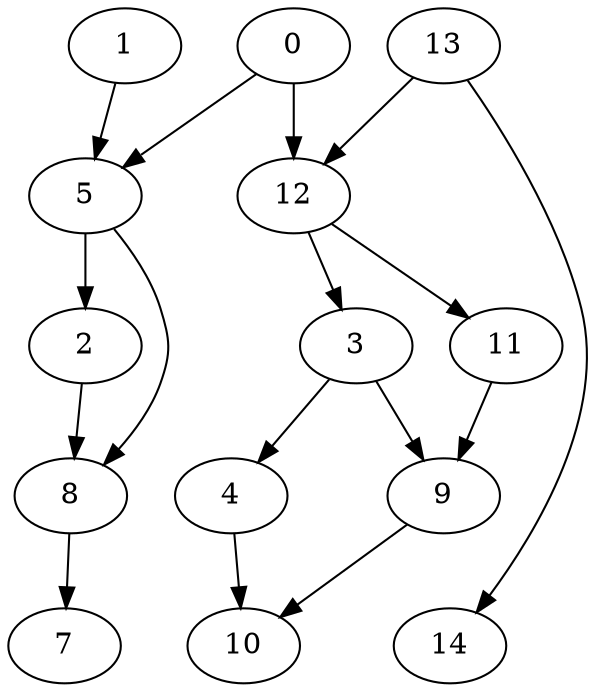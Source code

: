 digraph G {
    0;
    5;
    12;
    2;
    8;
    3;
    11;
    7;
    4;
    9;
    10;
    1;
    13;
    14;
    0 -> 5 [weight=0];
    0 -> 12 [weight=1];
    5 -> 2 [weight=1];
    5 -> 8 [weight=0];
    12 -> 3 [weight=0];
    12 -> 11 [weight=0];
    2 -> 8 [weight=0];
    8 -> 7 [weight=0];
    3 -> 4 [weight=0];
    3 -> 9 [weight=0];
    11 -> 9 [weight=0];
    4 -> 10 [weight=0];
    9 -> 10 [weight=0];
    1 -> 5 [weight=0];
    13 -> 12 [weight=0];
    13 -> 14 [weight=0];
}
